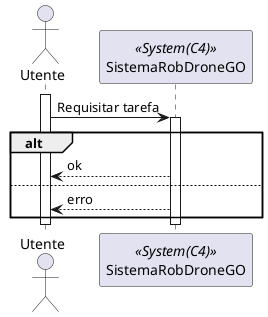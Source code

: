 @startuml vp1
actor "Utente" as actor
participant SistemaRobDroneGO as srdg <<System(C4)>>

activate actor
actor -> srdg: Requisitar tarefa
activate srdg
alt 
srdg --> actor : ok
else
srdg --> actor : erro
end
deactivate srdg
deactivate actor
@enduml